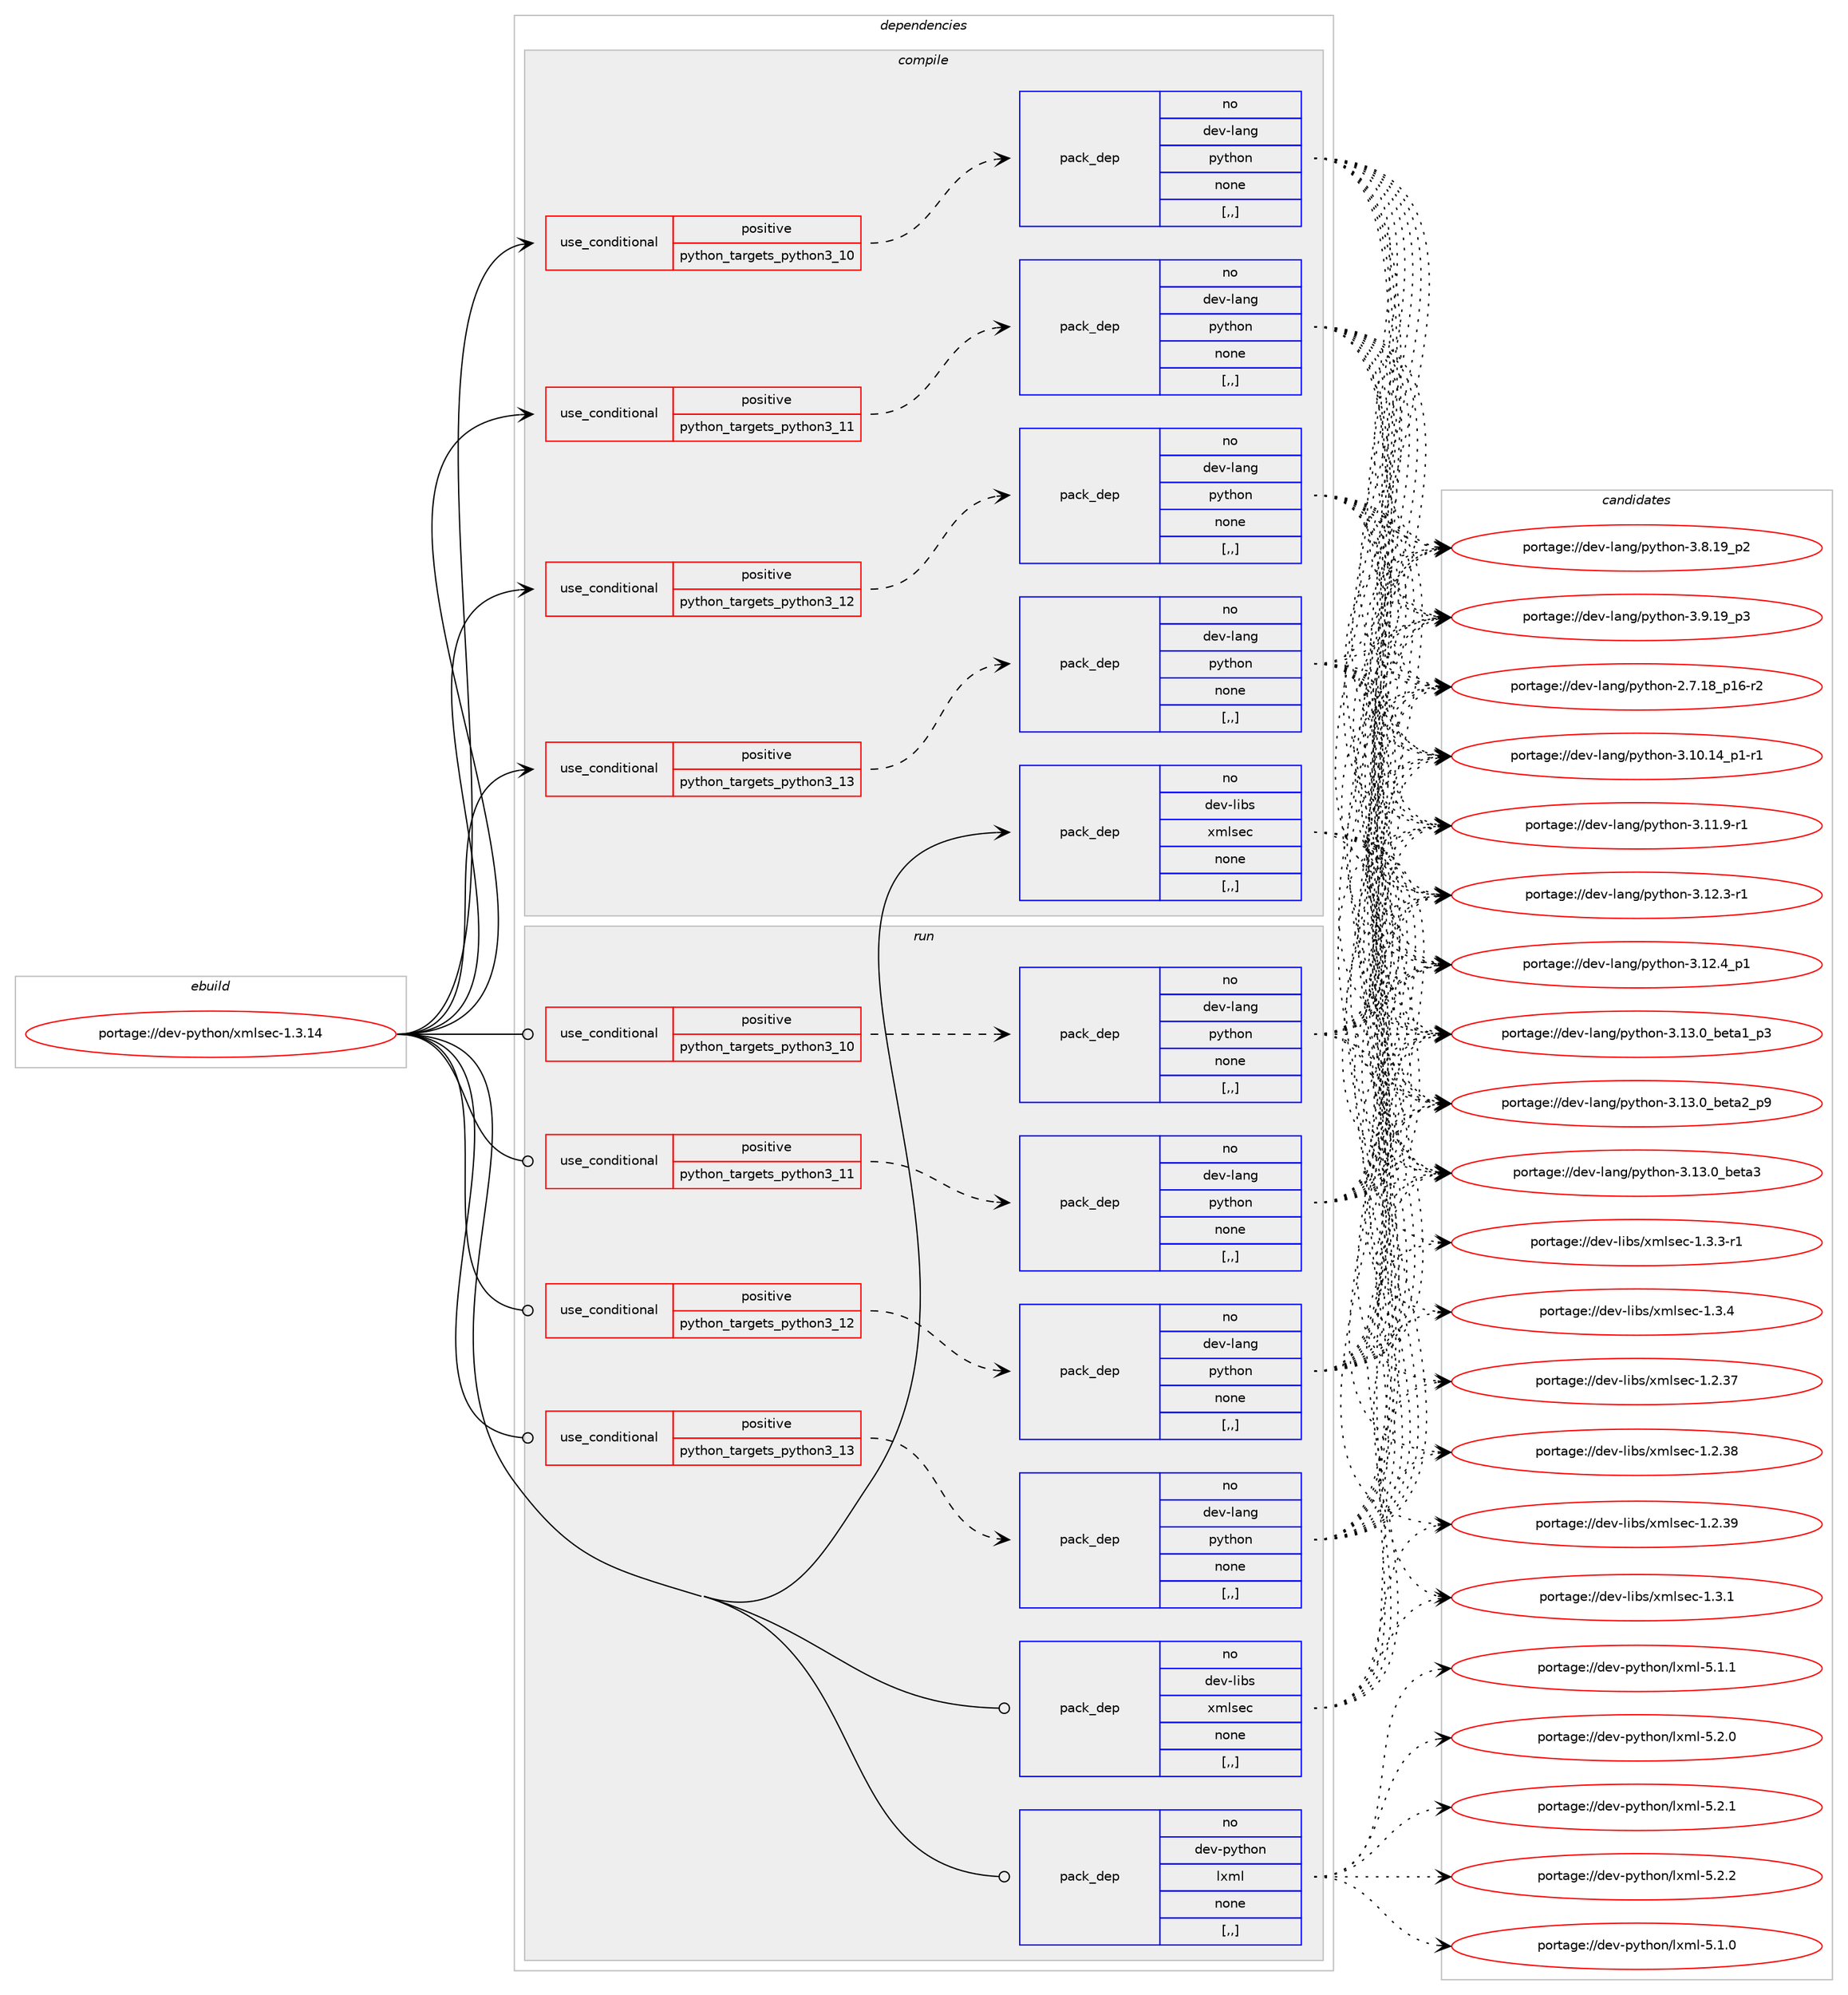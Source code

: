 digraph prolog {

# *************
# Graph options
# *************

newrank=true;
concentrate=true;
compound=true;
graph [rankdir=LR,fontname=Helvetica,fontsize=10,ranksep=1.5];#, ranksep=2.5, nodesep=0.2];
edge  [arrowhead=vee];
node  [fontname=Helvetica,fontsize=10];

# **********
# The ebuild
# **********

subgraph cluster_leftcol {
color=gray;
rank=same;
label=<<i>ebuild</i>>;
id [label="portage://dev-python/xmlsec-1.3.14", color=red, width=4, href="../dev-python/xmlsec-1.3.14.svg"];
}

# ****************
# The dependencies
# ****************

subgraph cluster_midcol {
color=gray;
label=<<i>dependencies</i>>;
subgraph cluster_compile {
fillcolor="#eeeeee";
style=filled;
label=<<i>compile</i>>;
subgraph cond39993 {
dependency163497 [label=<<TABLE BORDER="0" CELLBORDER="1" CELLSPACING="0" CELLPADDING="4"><TR><TD ROWSPAN="3" CELLPADDING="10">use_conditional</TD></TR><TR><TD>positive</TD></TR><TR><TD>python_targets_python3_10</TD></TR></TABLE>>, shape=none, color=red];
subgraph pack122264 {
dependency163498 [label=<<TABLE BORDER="0" CELLBORDER="1" CELLSPACING="0" CELLPADDING="4" WIDTH="220"><TR><TD ROWSPAN="6" CELLPADDING="30">pack_dep</TD></TR><TR><TD WIDTH="110">no</TD></TR><TR><TD>dev-lang</TD></TR><TR><TD>python</TD></TR><TR><TD>none</TD></TR><TR><TD>[,,]</TD></TR></TABLE>>, shape=none, color=blue];
}
dependency163497:e -> dependency163498:w [weight=20,style="dashed",arrowhead="vee"];
}
id:e -> dependency163497:w [weight=20,style="solid",arrowhead="vee"];
subgraph cond39994 {
dependency163499 [label=<<TABLE BORDER="0" CELLBORDER="1" CELLSPACING="0" CELLPADDING="4"><TR><TD ROWSPAN="3" CELLPADDING="10">use_conditional</TD></TR><TR><TD>positive</TD></TR><TR><TD>python_targets_python3_11</TD></TR></TABLE>>, shape=none, color=red];
subgraph pack122265 {
dependency163500 [label=<<TABLE BORDER="0" CELLBORDER="1" CELLSPACING="0" CELLPADDING="4" WIDTH="220"><TR><TD ROWSPAN="6" CELLPADDING="30">pack_dep</TD></TR><TR><TD WIDTH="110">no</TD></TR><TR><TD>dev-lang</TD></TR><TR><TD>python</TD></TR><TR><TD>none</TD></TR><TR><TD>[,,]</TD></TR></TABLE>>, shape=none, color=blue];
}
dependency163499:e -> dependency163500:w [weight=20,style="dashed",arrowhead="vee"];
}
id:e -> dependency163499:w [weight=20,style="solid",arrowhead="vee"];
subgraph cond39995 {
dependency163501 [label=<<TABLE BORDER="0" CELLBORDER="1" CELLSPACING="0" CELLPADDING="4"><TR><TD ROWSPAN="3" CELLPADDING="10">use_conditional</TD></TR><TR><TD>positive</TD></TR><TR><TD>python_targets_python3_12</TD></TR></TABLE>>, shape=none, color=red];
subgraph pack122266 {
dependency163502 [label=<<TABLE BORDER="0" CELLBORDER="1" CELLSPACING="0" CELLPADDING="4" WIDTH="220"><TR><TD ROWSPAN="6" CELLPADDING="30">pack_dep</TD></TR><TR><TD WIDTH="110">no</TD></TR><TR><TD>dev-lang</TD></TR><TR><TD>python</TD></TR><TR><TD>none</TD></TR><TR><TD>[,,]</TD></TR></TABLE>>, shape=none, color=blue];
}
dependency163501:e -> dependency163502:w [weight=20,style="dashed",arrowhead="vee"];
}
id:e -> dependency163501:w [weight=20,style="solid",arrowhead="vee"];
subgraph cond39996 {
dependency163503 [label=<<TABLE BORDER="0" CELLBORDER="1" CELLSPACING="0" CELLPADDING="4"><TR><TD ROWSPAN="3" CELLPADDING="10">use_conditional</TD></TR><TR><TD>positive</TD></TR><TR><TD>python_targets_python3_13</TD></TR></TABLE>>, shape=none, color=red];
subgraph pack122267 {
dependency163504 [label=<<TABLE BORDER="0" CELLBORDER="1" CELLSPACING="0" CELLPADDING="4" WIDTH="220"><TR><TD ROWSPAN="6" CELLPADDING="30">pack_dep</TD></TR><TR><TD WIDTH="110">no</TD></TR><TR><TD>dev-lang</TD></TR><TR><TD>python</TD></TR><TR><TD>none</TD></TR><TR><TD>[,,]</TD></TR></TABLE>>, shape=none, color=blue];
}
dependency163503:e -> dependency163504:w [weight=20,style="dashed",arrowhead="vee"];
}
id:e -> dependency163503:w [weight=20,style="solid",arrowhead="vee"];
subgraph pack122268 {
dependency163505 [label=<<TABLE BORDER="0" CELLBORDER="1" CELLSPACING="0" CELLPADDING="4" WIDTH="220"><TR><TD ROWSPAN="6" CELLPADDING="30">pack_dep</TD></TR><TR><TD WIDTH="110">no</TD></TR><TR><TD>dev-libs</TD></TR><TR><TD>xmlsec</TD></TR><TR><TD>none</TD></TR><TR><TD>[,,]</TD></TR></TABLE>>, shape=none, color=blue];
}
id:e -> dependency163505:w [weight=20,style="solid",arrowhead="vee"];
}
subgraph cluster_compileandrun {
fillcolor="#eeeeee";
style=filled;
label=<<i>compile and run</i>>;
}
subgraph cluster_run {
fillcolor="#eeeeee";
style=filled;
label=<<i>run</i>>;
subgraph cond39997 {
dependency163506 [label=<<TABLE BORDER="0" CELLBORDER="1" CELLSPACING="0" CELLPADDING="4"><TR><TD ROWSPAN="3" CELLPADDING="10">use_conditional</TD></TR><TR><TD>positive</TD></TR><TR><TD>python_targets_python3_10</TD></TR></TABLE>>, shape=none, color=red];
subgraph pack122269 {
dependency163507 [label=<<TABLE BORDER="0" CELLBORDER="1" CELLSPACING="0" CELLPADDING="4" WIDTH="220"><TR><TD ROWSPAN="6" CELLPADDING="30">pack_dep</TD></TR><TR><TD WIDTH="110">no</TD></TR><TR><TD>dev-lang</TD></TR><TR><TD>python</TD></TR><TR><TD>none</TD></TR><TR><TD>[,,]</TD></TR></TABLE>>, shape=none, color=blue];
}
dependency163506:e -> dependency163507:w [weight=20,style="dashed",arrowhead="vee"];
}
id:e -> dependency163506:w [weight=20,style="solid",arrowhead="odot"];
subgraph cond39998 {
dependency163508 [label=<<TABLE BORDER="0" CELLBORDER="1" CELLSPACING="0" CELLPADDING="4"><TR><TD ROWSPAN="3" CELLPADDING="10">use_conditional</TD></TR><TR><TD>positive</TD></TR><TR><TD>python_targets_python3_11</TD></TR></TABLE>>, shape=none, color=red];
subgraph pack122270 {
dependency163509 [label=<<TABLE BORDER="0" CELLBORDER="1" CELLSPACING="0" CELLPADDING="4" WIDTH="220"><TR><TD ROWSPAN="6" CELLPADDING="30">pack_dep</TD></TR><TR><TD WIDTH="110">no</TD></TR><TR><TD>dev-lang</TD></TR><TR><TD>python</TD></TR><TR><TD>none</TD></TR><TR><TD>[,,]</TD></TR></TABLE>>, shape=none, color=blue];
}
dependency163508:e -> dependency163509:w [weight=20,style="dashed",arrowhead="vee"];
}
id:e -> dependency163508:w [weight=20,style="solid",arrowhead="odot"];
subgraph cond39999 {
dependency163510 [label=<<TABLE BORDER="0" CELLBORDER="1" CELLSPACING="0" CELLPADDING="4"><TR><TD ROWSPAN="3" CELLPADDING="10">use_conditional</TD></TR><TR><TD>positive</TD></TR><TR><TD>python_targets_python3_12</TD></TR></TABLE>>, shape=none, color=red];
subgraph pack122271 {
dependency163511 [label=<<TABLE BORDER="0" CELLBORDER="1" CELLSPACING="0" CELLPADDING="4" WIDTH="220"><TR><TD ROWSPAN="6" CELLPADDING="30">pack_dep</TD></TR><TR><TD WIDTH="110">no</TD></TR><TR><TD>dev-lang</TD></TR><TR><TD>python</TD></TR><TR><TD>none</TD></TR><TR><TD>[,,]</TD></TR></TABLE>>, shape=none, color=blue];
}
dependency163510:e -> dependency163511:w [weight=20,style="dashed",arrowhead="vee"];
}
id:e -> dependency163510:w [weight=20,style="solid",arrowhead="odot"];
subgraph cond40000 {
dependency163512 [label=<<TABLE BORDER="0" CELLBORDER="1" CELLSPACING="0" CELLPADDING="4"><TR><TD ROWSPAN="3" CELLPADDING="10">use_conditional</TD></TR><TR><TD>positive</TD></TR><TR><TD>python_targets_python3_13</TD></TR></TABLE>>, shape=none, color=red];
subgraph pack122272 {
dependency163513 [label=<<TABLE BORDER="0" CELLBORDER="1" CELLSPACING="0" CELLPADDING="4" WIDTH="220"><TR><TD ROWSPAN="6" CELLPADDING="30">pack_dep</TD></TR><TR><TD WIDTH="110">no</TD></TR><TR><TD>dev-lang</TD></TR><TR><TD>python</TD></TR><TR><TD>none</TD></TR><TR><TD>[,,]</TD></TR></TABLE>>, shape=none, color=blue];
}
dependency163512:e -> dependency163513:w [weight=20,style="dashed",arrowhead="vee"];
}
id:e -> dependency163512:w [weight=20,style="solid",arrowhead="odot"];
subgraph pack122273 {
dependency163514 [label=<<TABLE BORDER="0" CELLBORDER="1" CELLSPACING="0" CELLPADDING="4" WIDTH="220"><TR><TD ROWSPAN="6" CELLPADDING="30">pack_dep</TD></TR><TR><TD WIDTH="110">no</TD></TR><TR><TD>dev-libs</TD></TR><TR><TD>xmlsec</TD></TR><TR><TD>none</TD></TR><TR><TD>[,,]</TD></TR></TABLE>>, shape=none, color=blue];
}
id:e -> dependency163514:w [weight=20,style="solid",arrowhead="odot"];
subgraph pack122274 {
dependency163515 [label=<<TABLE BORDER="0" CELLBORDER="1" CELLSPACING="0" CELLPADDING="4" WIDTH="220"><TR><TD ROWSPAN="6" CELLPADDING="30">pack_dep</TD></TR><TR><TD WIDTH="110">no</TD></TR><TR><TD>dev-python</TD></TR><TR><TD>lxml</TD></TR><TR><TD>none</TD></TR><TR><TD>[,,]</TD></TR></TABLE>>, shape=none, color=blue];
}
id:e -> dependency163515:w [weight=20,style="solid",arrowhead="odot"];
}
}

# **************
# The candidates
# **************

subgraph cluster_choices {
rank=same;
color=gray;
label=<<i>candidates</i>>;

subgraph choice122264 {
color=black;
nodesep=1;
choice100101118451089711010347112121116104111110455046554649569511249544511450 [label="portage://dev-lang/python-2.7.18_p16-r2", color=red, width=4,href="../dev-lang/python-2.7.18_p16-r2.svg"];
choice100101118451089711010347112121116104111110455146494846495295112494511449 [label="portage://dev-lang/python-3.10.14_p1-r1", color=red, width=4,href="../dev-lang/python-3.10.14_p1-r1.svg"];
choice100101118451089711010347112121116104111110455146494946574511449 [label="portage://dev-lang/python-3.11.9-r1", color=red, width=4,href="../dev-lang/python-3.11.9-r1.svg"];
choice100101118451089711010347112121116104111110455146495046514511449 [label="portage://dev-lang/python-3.12.3-r1", color=red, width=4,href="../dev-lang/python-3.12.3-r1.svg"];
choice100101118451089711010347112121116104111110455146495046529511249 [label="portage://dev-lang/python-3.12.4_p1", color=red, width=4,href="../dev-lang/python-3.12.4_p1.svg"];
choice10010111845108971101034711212111610411111045514649514648959810111697499511251 [label="portage://dev-lang/python-3.13.0_beta1_p3", color=red, width=4,href="../dev-lang/python-3.13.0_beta1_p3.svg"];
choice10010111845108971101034711212111610411111045514649514648959810111697509511257 [label="portage://dev-lang/python-3.13.0_beta2_p9", color=red, width=4,href="../dev-lang/python-3.13.0_beta2_p9.svg"];
choice1001011184510897110103471121211161041111104551464951464895981011169751 [label="portage://dev-lang/python-3.13.0_beta3", color=red, width=4,href="../dev-lang/python-3.13.0_beta3.svg"];
choice100101118451089711010347112121116104111110455146564649579511250 [label="portage://dev-lang/python-3.8.19_p2", color=red, width=4,href="../dev-lang/python-3.8.19_p2.svg"];
choice100101118451089711010347112121116104111110455146574649579511251 [label="portage://dev-lang/python-3.9.19_p3", color=red, width=4,href="../dev-lang/python-3.9.19_p3.svg"];
dependency163498:e -> choice100101118451089711010347112121116104111110455046554649569511249544511450:w [style=dotted,weight="100"];
dependency163498:e -> choice100101118451089711010347112121116104111110455146494846495295112494511449:w [style=dotted,weight="100"];
dependency163498:e -> choice100101118451089711010347112121116104111110455146494946574511449:w [style=dotted,weight="100"];
dependency163498:e -> choice100101118451089711010347112121116104111110455146495046514511449:w [style=dotted,weight="100"];
dependency163498:e -> choice100101118451089711010347112121116104111110455146495046529511249:w [style=dotted,weight="100"];
dependency163498:e -> choice10010111845108971101034711212111610411111045514649514648959810111697499511251:w [style=dotted,weight="100"];
dependency163498:e -> choice10010111845108971101034711212111610411111045514649514648959810111697509511257:w [style=dotted,weight="100"];
dependency163498:e -> choice1001011184510897110103471121211161041111104551464951464895981011169751:w [style=dotted,weight="100"];
dependency163498:e -> choice100101118451089711010347112121116104111110455146564649579511250:w [style=dotted,weight="100"];
dependency163498:e -> choice100101118451089711010347112121116104111110455146574649579511251:w [style=dotted,weight="100"];
}
subgraph choice122265 {
color=black;
nodesep=1;
choice100101118451089711010347112121116104111110455046554649569511249544511450 [label="portage://dev-lang/python-2.7.18_p16-r2", color=red, width=4,href="../dev-lang/python-2.7.18_p16-r2.svg"];
choice100101118451089711010347112121116104111110455146494846495295112494511449 [label="portage://dev-lang/python-3.10.14_p1-r1", color=red, width=4,href="../dev-lang/python-3.10.14_p1-r1.svg"];
choice100101118451089711010347112121116104111110455146494946574511449 [label="portage://dev-lang/python-3.11.9-r1", color=red, width=4,href="../dev-lang/python-3.11.9-r1.svg"];
choice100101118451089711010347112121116104111110455146495046514511449 [label="portage://dev-lang/python-3.12.3-r1", color=red, width=4,href="../dev-lang/python-3.12.3-r1.svg"];
choice100101118451089711010347112121116104111110455146495046529511249 [label="portage://dev-lang/python-3.12.4_p1", color=red, width=4,href="../dev-lang/python-3.12.4_p1.svg"];
choice10010111845108971101034711212111610411111045514649514648959810111697499511251 [label="portage://dev-lang/python-3.13.0_beta1_p3", color=red, width=4,href="../dev-lang/python-3.13.0_beta1_p3.svg"];
choice10010111845108971101034711212111610411111045514649514648959810111697509511257 [label="portage://dev-lang/python-3.13.0_beta2_p9", color=red, width=4,href="../dev-lang/python-3.13.0_beta2_p9.svg"];
choice1001011184510897110103471121211161041111104551464951464895981011169751 [label="portage://dev-lang/python-3.13.0_beta3", color=red, width=4,href="../dev-lang/python-3.13.0_beta3.svg"];
choice100101118451089711010347112121116104111110455146564649579511250 [label="portage://dev-lang/python-3.8.19_p2", color=red, width=4,href="../dev-lang/python-3.8.19_p2.svg"];
choice100101118451089711010347112121116104111110455146574649579511251 [label="portage://dev-lang/python-3.9.19_p3", color=red, width=4,href="../dev-lang/python-3.9.19_p3.svg"];
dependency163500:e -> choice100101118451089711010347112121116104111110455046554649569511249544511450:w [style=dotted,weight="100"];
dependency163500:e -> choice100101118451089711010347112121116104111110455146494846495295112494511449:w [style=dotted,weight="100"];
dependency163500:e -> choice100101118451089711010347112121116104111110455146494946574511449:w [style=dotted,weight="100"];
dependency163500:e -> choice100101118451089711010347112121116104111110455146495046514511449:w [style=dotted,weight="100"];
dependency163500:e -> choice100101118451089711010347112121116104111110455146495046529511249:w [style=dotted,weight="100"];
dependency163500:e -> choice10010111845108971101034711212111610411111045514649514648959810111697499511251:w [style=dotted,weight="100"];
dependency163500:e -> choice10010111845108971101034711212111610411111045514649514648959810111697509511257:w [style=dotted,weight="100"];
dependency163500:e -> choice1001011184510897110103471121211161041111104551464951464895981011169751:w [style=dotted,weight="100"];
dependency163500:e -> choice100101118451089711010347112121116104111110455146564649579511250:w [style=dotted,weight="100"];
dependency163500:e -> choice100101118451089711010347112121116104111110455146574649579511251:w [style=dotted,weight="100"];
}
subgraph choice122266 {
color=black;
nodesep=1;
choice100101118451089711010347112121116104111110455046554649569511249544511450 [label="portage://dev-lang/python-2.7.18_p16-r2", color=red, width=4,href="../dev-lang/python-2.7.18_p16-r2.svg"];
choice100101118451089711010347112121116104111110455146494846495295112494511449 [label="portage://dev-lang/python-3.10.14_p1-r1", color=red, width=4,href="../dev-lang/python-3.10.14_p1-r1.svg"];
choice100101118451089711010347112121116104111110455146494946574511449 [label="portage://dev-lang/python-3.11.9-r1", color=red, width=4,href="../dev-lang/python-3.11.9-r1.svg"];
choice100101118451089711010347112121116104111110455146495046514511449 [label="portage://dev-lang/python-3.12.3-r1", color=red, width=4,href="../dev-lang/python-3.12.3-r1.svg"];
choice100101118451089711010347112121116104111110455146495046529511249 [label="portage://dev-lang/python-3.12.4_p1", color=red, width=4,href="../dev-lang/python-3.12.4_p1.svg"];
choice10010111845108971101034711212111610411111045514649514648959810111697499511251 [label="portage://dev-lang/python-3.13.0_beta1_p3", color=red, width=4,href="../dev-lang/python-3.13.0_beta1_p3.svg"];
choice10010111845108971101034711212111610411111045514649514648959810111697509511257 [label="portage://dev-lang/python-3.13.0_beta2_p9", color=red, width=4,href="../dev-lang/python-3.13.0_beta2_p9.svg"];
choice1001011184510897110103471121211161041111104551464951464895981011169751 [label="portage://dev-lang/python-3.13.0_beta3", color=red, width=4,href="../dev-lang/python-3.13.0_beta3.svg"];
choice100101118451089711010347112121116104111110455146564649579511250 [label="portage://dev-lang/python-3.8.19_p2", color=red, width=4,href="../dev-lang/python-3.8.19_p2.svg"];
choice100101118451089711010347112121116104111110455146574649579511251 [label="portage://dev-lang/python-3.9.19_p3", color=red, width=4,href="../dev-lang/python-3.9.19_p3.svg"];
dependency163502:e -> choice100101118451089711010347112121116104111110455046554649569511249544511450:w [style=dotted,weight="100"];
dependency163502:e -> choice100101118451089711010347112121116104111110455146494846495295112494511449:w [style=dotted,weight="100"];
dependency163502:e -> choice100101118451089711010347112121116104111110455146494946574511449:w [style=dotted,weight="100"];
dependency163502:e -> choice100101118451089711010347112121116104111110455146495046514511449:w [style=dotted,weight="100"];
dependency163502:e -> choice100101118451089711010347112121116104111110455146495046529511249:w [style=dotted,weight="100"];
dependency163502:e -> choice10010111845108971101034711212111610411111045514649514648959810111697499511251:w [style=dotted,weight="100"];
dependency163502:e -> choice10010111845108971101034711212111610411111045514649514648959810111697509511257:w [style=dotted,weight="100"];
dependency163502:e -> choice1001011184510897110103471121211161041111104551464951464895981011169751:w [style=dotted,weight="100"];
dependency163502:e -> choice100101118451089711010347112121116104111110455146564649579511250:w [style=dotted,weight="100"];
dependency163502:e -> choice100101118451089711010347112121116104111110455146574649579511251:w [style=dotted,weight="100"];
}
subgraph choice122267 {
color=black;
nodesep=1;
choice100101118451089711010347112121116104111110455046554649569511249544511450 [label="portage://dev-lang/python-2.7.18_p16-r2", color=red, width=4,href="../dev-lang/python-2.7.18_p16-r2.svg"];
choice100101118451089711010347112121116104111110455146494846495295112494511449 [label="portage://dev-lang/python-3.10.14_p1-r1", color=red, width=4,href="../dev-lang/python-3.10.14_p1-r1.svg"];
choice100101118451089711010347112121116104111110455146494946574511449 [label="portage://dev-lang/python-3.11.9-r1", color=red, width=4,href="../dev-lang/python-3.11.9-r1.svg"];
choice100101118451089711010347112121116104111110455146495046514511449 [label="portage://dev-lang/python-3.12.3-r1", color=red, width=4,href="../dev-lang/python-3.12.3-r1.svg"];
choice100101118451089711010347112121116104111110455146495046529511249 [label="portage://dev-lang/python-3.12.4_p1", color=red, width=4,href="../dev-lang/python-3.12.4_p1.svg"];
choice10010111845108971101034711212111610411111045514649514648959810111697499511251 [label="portage://dev-lang/python-3.13.0_beta1_p3", color=red, width=4,href="../dev-lang/python-3.13.0_beta1_p3.svg"];
choice10010111845108971101034711212111610411111045514649514648959810111697509511257 [label="portage://dev-lang/python-3.13.0_beta2_p9", color=red, width=4,href="../dev-lang/python-3.13.0_beta2_p9.svg"];
choice1001011184510897110103471121211161041111104551464951464895981011169751 [label="portage://dev-lang/python-3.13.0_beta3", color=red, width=4,href="../dev-lang/python-3.13.0_beta3.svg"];
choice100101118451089711010347112121116104111110455146564649579511250 [label="portage://dev-lang/python-3.8.19_p2", color=red, width=4,href="../dev-lang/python-3.8.19_p2.svg"];
choice100101118451089711010347112121116104111110455146574649579511251 [label="portage://dev-lang/python-3.9.19_p3", color=red, width=4,href="../dev-lang/python-3.9.19_p3.svg"];
dependency163504:e -> choice100101118451089711010347112121116104111110455046554649569511249544511450:w [style=dotted,weight="100"];
dependency163504:e -> choice100101118451089711010347112121116104111110455146494846495295112494511449:w [style=dotted,weight="100"];
dependency163504:e -> choice100101118451089711010347112121116104111110455146494946574511449:w [style=dotted,weight="100"];
dependency163504:e -> choice100101118451089711010347112121116104111110455146495046514511449:w [style=dotted,weight="100"];
dependency163504:e -> choice100101118451089711010347112121116104111110455146495046529511249:w [style=dotted,weight="100"];
dependency163504:e -> choice10010111845108971101034711212111610411111045514649514648959810111697499511251:w [style=dotted,weight="100"];
dependency163504:e -> choice10010111845108971101034711212111610411111045514649514648959810111697509511257:w [style=dotted,weight="100"];
dependency163504:e -> choice1001011184510897110103471121211161041111104551464951464895981011169751:w [style=dotted,weight="100"];
dependency163504:e -> choice100101118451089711010347112121116104111110455146564649579511250:w [style=dotted,weight="100"];
dependency163504:e -> choice100101118451089711010347112121116104111110455146574649579511251:w [style=dotted,weight="100"];
}
subgraph choice122268 {
color=black;
nodesep=1;
choice1001011184510810598115471201091081151019945494650465155 [label="portage://dev-libs/xmlsec-1.2.37", color=red, width=4,href="../dev-libs/xmlsec-1.2.37.svg"];
choice1001011184510810598115471201091081151019945494650465156 [label="portage://dev-libs/xmlsec-1.2.38", color=red, width=4,href="../dev-libs/xmlsec-1.2.38.svg"];
choice1001011184510810598115471201091081151019945494650465157 [label="portage://dev-libs/xmlsec-1.2.39", color=red, width=4,href="../dev-libs/xmlsec-1.2.39.svg"];
choice10010111845108105981154712010910811510199454946514649 [label="portage://dev-libs/xmlsec-1.3.1", color=red, width=4,href="../dev-libs/xmlsec-1.3.1.svg"];
choice100101118451081059811547120109108115101994549465146514511449 [label="portage://dev-libs/xmlsec-1.3.3-r1", color=red, width=4,href="../dev-libs/xmlsec-1.3.3-r1.svg"];
choice10010111845108105981154712010910811510199454946514652 [label="portage://dev-libs/xmlsec-1.3.4", color=red, width=4,href="../dev-libs/xmlsec-1.3.4.svg"];
dependency163505:e -> choice1001011184510810598115471201091081151019945494650465155:w [style=dotted,weight="100"];
dependency163505:e -> choice1001011184510810598115471201091081151019945494650465156:w [style=dotted,weight="100"];
dependency163505:e -> choice1001011184510810598115471201091081151019945494650465157:w [style=dotted,weight="100"];
dependency163505:e -> choice10010111845108105981154712010910811510199454946514649:w [style=dotted,weight="100"];
dependency163505:e -> choice100101118451081059811547120109108115101994549465146514511449:w [style=dotted,weight="100"];
dependency163505:e -> choice10010111845108105981154712010910811510199454946514652:w [style=dotted,weight="100"];
}
subgraph choice122269 {
color=black;
nodesep=1;
choice100101118451089711010347112121116104111110455046554649569511249544511450 [label="portage://dev-lang/python-2.7.18_p16-r2", color=red, width=4,href="../dev-lang/python-2.7.18_p16-r2.svg"];
choice100101118451089711010347112121116104111110455146494846495295112494511449 [label="portage://dev-lang/python-3.10.14_p1-r1", color=red, width=4,href="../dev-lang/python-3.10.14_p1-r1.svg"];
choice100101118451089711010347112121116104111110455146494946574511449 [label="portage://dev-lang/python-3.11.9-r1", color=red, width=4,href="../dev-lang/python-3.11.9-r1.svg"];
choice100101118451089711010347112121116104111110455146495046514511449 [label="portage://dev-lang/python-3.12.3-r1", color=red, width=4,href="../dev-lang/python-3.12.3-r1.svg"];
choice100101118451089711010347112121116104111110455146495046529511249 [label="portage://dev-lang/python-3.12.4_p1", color=red, width=4,href="../dev-lang/python-3.12.4_p1.svg"];
choice10010111845108971101034711212111610411111045514649514648959810111697499511251 [label="portage://dev-lang/python-3.13.0_beta1_p3", color=red, width=4,href="../dev-lang/python-3.13.0_beta1_p3.svg"];
choice10010111845108971101034711212111610411111045514649514648959810111697509511257 [label="portage://dev-lang/python-3.13.0_beta2_p9", color=red, width=4,href="../dev-lang/python-3.13.0_beta2_p9.svg"];
choice1001011184510897110103471121211161041111104551464951464895981011169751 [label="portage://dev-lang/python-3.13.0_beta3", color=red, width=4,href="../dev-lang/python-3.13.0_beta3.svg"];
choice100101118451089711010347112121116104111110455146564649579511250 [label="portage://dev-lang/python-3.8.19_p2", color=red, width=4,href="../dev-lang/python-3.8.19_p2.svg"];
choice100101118451089711010347112121116104111110455146574649579511251 [label="portage://dev-lang/python-3.9.19_p3", color=red, width=4,href="../dev-lang/python-3.9.19_p3.svg"];
dependency163507:e -> choice100101118451089711010347112121116104111110455046554649569511249544511450:w [style=dotted,weight="100"];
dependency163507:e -> choice100101118451089711010347112121116104111110455146494846495295112494511449:w [style=dotted,weight="100"];
dependency163507:e -> choice100101118451089711010347112121116104111110455146494946574511449:w [style=dotted,weight="100"];
dependency163507:e -> choice100101118451089711010347112121116104111110455146495046514511449:w [style=dotted,weight="100"];
dependency163507:e -> choice100101118451089711010347112121116104111110455146495046529511249:w [style=dotted,weight="100"];
dependency163507:e -> choice10010111845108971101034711212111610411111045514649514648959810111697499511251:w [style=dotted,weight="100"];
dependency163507:e -> choice10010111845108971101034711212111610411111045514649514648959810111697509511257:w [style=dotted,weight="100"];
dependency163507:e -> choice1001011184510897110103471121211161041111104551464951464895981011169751:w [style=dotted,weight="100"];
dependency163507:e -> choice100101118451089711010347112121116104111110455146564649579511250:w [style=dotted,weight="100"];
dependency163507:e -> choice100101118451089711010347112121116104111110455146574649579511251:w [style=dotted,weight="100"];
}
subgraph choice122270 {
color=black;
nodesep=1;
choice100101118451089711010347112121116104111110455046554649569511249544511450 [label="portage://dev-lang/python-2.7.18_p16-r2", color=red, width=4,href="../dev-lang/python-2.7.18_p16-r2.svg"];
choice100101118451089711010347112121116104111110455146494846495295112494511449 [label="portage://dev-lang/python-3.10.14_p1-r1", color=red, width=4,href="../dev-lang/python-3.10.14_p1-r1.svg"];
choice100101118451089711010347112121116104111110455146494946574511449 [label="portage://dev-lang/python-3.11.9-r1", color=red, width=4,href="../dev-lang/python-3.11.9-r1.svg"];
choice100101118451089711010347112121116104111110455146495046514511449 [label="portage://dev-lang/python-3.12.3-r1", color=red, width=4,href="../dev-lang/python-3.12.3-r1.svg"];
choice100101118451089711010347112121116104111110455146495046529511249 [label="portage://dev-lang/python-3.12.4_p1", color=red, width=4,href="../dev-lang/python-3.12.4_p1.svg"];
choice10010111845108971101034711212111610411111045514649514648959810111697499511251 [label="portage://dev-lang/python-3.13.0_beta1_p3", color=red, width=4,href="../dev-lang/python-3.13.0_beta1_p3.svg"];
choice10010111845108971101034711212111610411111045514649514648959810111697509511257 [label="portage://dev-lang/python-3.13.0_beta2_p9", color=red, width=4,href="../dev-lang/python-3.13.0_beta2_p9.svg"];
choice1001011184510897110103471121211161041111104551464951464895981011169751 [label="portage://dev-lang/python-3.13.0_beta3", color=red, width=4,href="../dev-lang/python-3.13.0_beta3.svg"];
choice100101118451089711010347112121116104111110455146564649579511250 [label="portage://dev-lang/python-3.8.19_p2", color=red, width=4,href="../dev-lang/python-3.8.19_p2.svg"];
choice100101118451089711010347112121116104111110455146574649579511251 [label="portage://dev-lang/python-3.9.19_p3", color=red, width=4,href="../dev-lang/python-3.9.19_p3.svg"];
dependency163509:e -> choice100101118451089711010347112121116104111110455046554649569511249544511450:w [style=dotted,weight="100"];
dependency163509:e -> choice100101118451089711010347112121116104111110455146494846495295112494511449:w [style=dotted,weight="100"];
dependency163509:e -> choice100101118451089711010347112121116104111110455146494946574511449:w [style=dotted,weight="100"];
dependency163509:e -> choice100101118451089711010347112121116104111110455146495046514511449:w [style=dotted,weight="100"];
dependency163509:e -> choice100101118451089711010347112121116104111110455146495046529511249:w [style=dotted,weight="100"];
dependency163509:e -> choice10010111845108971101034711212111610411111045514649514648959810111697499511251:w [style=dotted,weight="100"];
dependency163509:e -> choice10010111845108971101034711212111610411111045514649514648959810111697509511257:w [style=dotted,weight="100"];
dependency163509:e -> choice1001011184510897110103471121211161041111104551464951464895981011169751:w [style=dotted,weight="100"];
dependency163509:e -> choice100101118451089711010347112121116104111110455146564649579511250:w [style=dotted,weight="100"];
dependency163509:e -> choice100101118451089711010347112121116104111110455146574649579511251:w [style=dotted,weight="100"];
}
subgraph choice122271 {
color=black;
nodesep=1;
choice100101118451089711010347112121116104111110455046554649569511249544511450 [label="portage://dev-lang/python-2.7.18_p16-r2", color=red, width=4,href="../dev-lang/python-2.7.18_p16-r2.svg"];
choice100101118451089711010347112121116104111110455146494846495295112494511449 [label="portage://dev-lang/python-3.10.14_p1-r1", color=red, width=4,href="../dev-lang/python-3.10.14_p1-r1.svg"];
choice100101118451089711010347112121116104111110455146494946574511449 [label="portage://dev-lang/python-3.11.9-r1", color=red, width=4,href="../dev-lang/python-3.11.9-r1.svg"];
choice100101118451089711010347112121116104111110455146495046514511449 [label="portage://dev-lang/python-3.12.3-r1", color=red, width=4,href="../dev-lang/python-3.12.3-r1.svg"];
choice100101118451089711010347112121116104111110455146495046529511249 [label="portage://dev-lang/python-3.12.4_p1", color=red, width=4,href="../dev-lang/python-3.12.4_p1.svg"];
choice10010111845108971101034711212111610411111045514649514648959810111697499511251 [label="portage://dev-lang/python-3.13.0_beta1_p3", color=red, width=4,href="../dev-lang/python-3.13.0_beta1_p3.svg"];
choice10010111845108971101034711212111610411111045514649514648959810111697509511257 [label="portage://dev-lang/python-3.13.0_beta2_p9", color=red, width=4,href="../dev-lang/python-3.13.0_beta2_p9.svg"];
choice1001011184510897110103471121211161041111104551464951464895981011169751 [label="portage://dev-lang/python-3.13.0_beta3", color=red, width=4,href="../dev-lang/python-3.13.0_beta3.svg"];
choice100101118451089711010347112121116104111110455146564649579511250 [label="portage://dev-lang/python-3.8.19_p2", color=red, width=4,href="../dev-lang/python-3.8.19_p2.svg"];
choice100101118451089711010347112121116104111110455146574649579511251 [label="portage://dev-lang/python-3.9.19_p3", color=red, width=4,href="../dev-lang/python-3.9.19_p3.svg"];
dependency163511:e -> choice100101118451089711010347112121116104111110455046554649569511249544511450:w [style=dotted,weight="100"];
dependency163511:e -> choice100101118451089711010347112121116104111110455146494846495295112494511449:w [style=dotted,weight="100"];
dependency163511:e -> choice100101118451089711010347112121116104111110455146494946574511449:w [style=dotted,weight="100"];
dependency163511:e -> choice100101118451089711010347112121116104111110455146495046514511449:w [style=dotted,weight="100"];
dependency163511:e -> choice100101118451089711010347112121116104111110455146495046529511249:w [style=dotted,weight="100"];
dependency163511:e -> choice10010111845108971101034711212111610411111045514649514648959810111697499511251:w [style=dotted,weight="100"];
dependency163511:e -> choice10010111845108971101034711212111610411111045514649514648959810111697509511257:w [style=dotted,weight="100"];
dependency163511:e -> choice1001011184510897110103471121211161041111104551464951464895981011169751:w [style=dotted,weight="100"];
dependency163511:e -> choice100101118451089711010347112121116104111110455146564649579511250:w [style=dotted,weight="100"];
dependency163511:e -> choice100101118451089711010347112121116104111110455146574649579511251:w [style=dotted,weight="100"];
}
subgraph choice122272 {
color=black;
nodesep=1;
choice100101118451089711010347112121116104111110455046554649569511249544511450 [label="portage://dev-lang/python-2.7.18_p16-r2", color=red, width=4,href="../dev-lang/python-2.7.18_p16-r2.svg"];
choice100101118451089711010347112121116104111110455146494846495295112494511449 [label="portage://dev-lang/python-3.10.14_p1-r1", color=red, width=4,href="../dev-lang/python-3.10.14_p1-r1.svg"];
choice100101118451089711010347112121116104111110455146494946574511449 [label="portage://dev-lang/python-3.11.9-r1", color=red, width=4,href="../dev-lang/python-3.11.9-r1.svg"];
choice100101118451089711010347112121116104111110455146495046514511449 [label="portage://dev-lang/python-3.12.3-r1", color=red, width=4,href="../dev-lang/python-3.12.3-r1.svg"];
choice100101118451089711010347112121116104111110455146495046529511249 [label="portage://dev-lang/python-3.12.4_p1", color=red, width=4,href="../dev-lang/python-3.12.4_p1.svg"];
choice10010111845108971101034711212111610411111045514649514648959810111697499511251 [label="portage://dev-lang/python-3.13.0_beta1_p3", color=red, width=4,href="../dev-lang/python-3.13.0_beta1_p3.svg"];
choice10010111845108971101034711212111610411111045514649514648959810111697509511257 [label="portage://dev-lang/python-3.13.0_beta2_p9", color=red, width=4,href="../dev-lang/python-3.13.0_beta2_p9.svg"];
choice1001011184510897110103471121211161041111104551464951464895981011169751 [label="portage://dev-lang/python-3.13.0_beta3", color=red, width=4,href="../dev-lang/python-3.13.0_beta3.svg"];
choice100101118451089711010347112121116104111110455146564649579511250 [label="portage://dev-lang/python-3.8.19_p2", color=red, width=4,href="../dev-lang/python-3.8.19_p2.svg"];
choice100101118451089711010347112121116104111110455146574649579511251 [label="portage://dev-lang/python-3.9.19_p3", color=red, width=4,href="../dev-lang/python-3.9.19_p3.svg"];
dependency163513:e -> choice100101118451089711010347112121116104111110455046554649569511249544511450:w [style=dotted,weight="100"];
dependency163513:e -> choice100101118451089711010347112121116104111110455146494846495295112494511449:w [style=dotted,weight="100"];
dependency163513:e -> choice100101118451089711010347112121116104111110455146494946574511449:w [style=dotted,weight="100"];
dependency163513:e -> choice100101118451089711010347112121116104111110455146495046514511449:w [style=dotted,weight="100"];
dependency163513:e -> choice100101118451089711010347112121116104111110455146495046529511249:w [style=dotted,weight="100"];
dependency163513:e -> choice10010111845108971101034711212111610411111045514649514648959810111697499511251:w [style=dotted,weight="100"];
dependency163513:e -> choice10010111845108971101034711212111610411111045514649514648959810111697509511257:w [style=dotted,weight="100"];
dependency163513:e -> choice1001011184510897110103471121211161041111104551464951464895981011169751:w [style=dotted,weight="100"];
dependency163513:e -> choice100101118451089711010347112121116104111110455146564649579511250:w [style=dotted,weight="100"];
dependency163513:e -> choice100101118451089711010347112121116104111110455146574649579511251:w [style=dotted,weight="100"];
}
subgraph choice122273 {
color=black;
nodesep=1;
choice1001011184510810598115471201091081151019945494650465155 [label="portage://dev-libs/xmlsec-1.2.37", color=red, width=4,href="../dev-libs/xmlsec-1.2.37.svg"];
choice1001011184510810598115471201091081151019945494650465156 [label="portage://dev-libs/xmlsec-1.2.38", color=red, width=4,href="../dev-libs/xmlsec-1.2.38.svg"];
choice1001011184510810598115471201091081151019945494650465157 [label="portage://dev-libs/xmlsec-1.2.39", color=red, width=4,href="../dev-libs/xmlsec-1.2.39.svg"];
choice10010111845108105981154712010910811510199454946514649 [label="portage://dev-libs/xmlsec-1.3.1", color=red, width=4,href="../dev-libs/xmlsec-1.3.1.svg"];
choice100101118451081059811547120109108115101994549465146514511449 [label="portage://dev-libs/xmlsec-1.3.3-r1", color=red, width=4,href="../dev-libs/xmlsec-1.3.3-r1.svg"];
choice10010111845108105981154712010910811510199454946514652 [label="portage://dev-libs/xmlsec-1.3.4", color=red, width=4,href="../dev-libs/xmlsec-1.3.4.svg"];
dependency163514:e -> choice1001011184510810598115471201091081151019945494650465155:w [style=dotted,weight="100"];
dependency163514:e -> choice1001011184510810598115471201091081151019945494650465156:w [style=dotted,weight="100"];
dependency163514:e -> choice1001011184510810598115471201091081151019945494650465157:w [style=dotted,weight="100"];
dependency163514:e -> choice10010111845108105981154712010910811510199454946514649:w [style=dotted,weight="100"];
dependency163514:e -> choice100101118451081059811547120109108115101994549465146514511449:w [style=dotted,weight="100"];
dependency163514:e -> choice10010111845108105981154712010910811510199454946514652:w [style=dotted,weight="100"];
}
subgraph choice122274 {
color=black;
nodesep=1;
choice1001011184511212111610411111047108120109108455346494648 [label="portage://dev-python/lxml-5.1.0", color=red, width=4,href="../dev-python/lxml-5.1.0.svg"];
choice1001011184511212111610411111047108120109108455346494649 [label="portage://dev-python/lxml-5.1.1", color=red, width=4,href="../dev-python/lxml-5.1.1.svg"];
choice1001011184511212111610411111047108120109108455346504648 [label="portage://dev-python/lxml-5.2.0", color=red, width=4,href="../dev-python/lxml-5.2.0.svg"];
choice1001011184511212111610411111047108120109108455346504649 [label="portage://dev-python/lxml-5.2.1", color=red, width=4,href="../dev-python/lxml-5.2.1.svg"];
choice1001011184511212111610411111047108120109108455346504650 [label="portage://dev-python/lxml-5.2.2", color=red, width=4,href="../dev-python/lxml-5.2.2.svg"];
dependency163515:e -> choice1001011184511212111610411111047108120109108455346494648:w [style=dotted,weight="100"];
dependency163515:e -> choice1001011184511212111610411111047108120109108455346494649:w [style=dotted,weight="100"];
dependency163515:e -> choice1001011184511212111610411111047108120109108455346504648:w [style=dotted,weight="100"];
dependency163515:e -> choice1001011184511212111610411111047108120109108455346504649:w [style=dotted,weight="100"];
dependency163515:e -> choice1001011184511212111610411111047108120109108455346504650:w [style=dotted,weight="100"];
}
}

}
